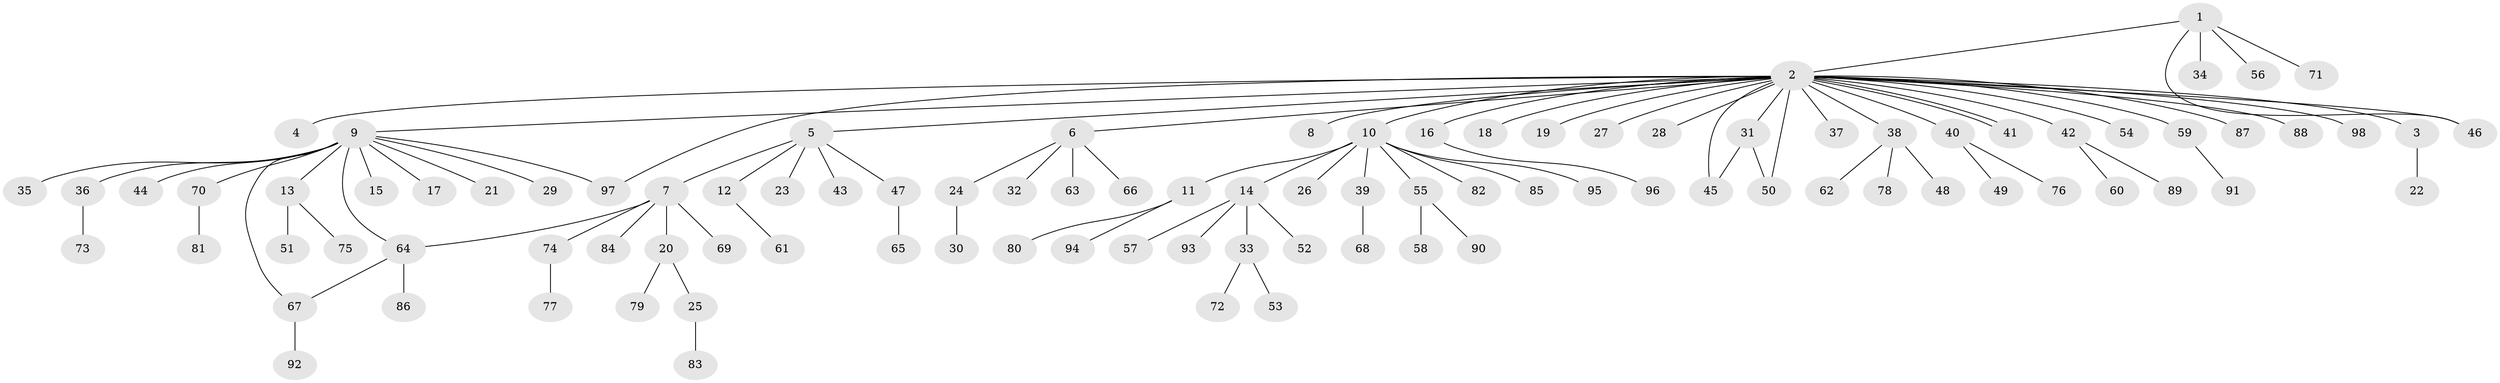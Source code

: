 // coarse degree distribution, {4: 0.057971014492753624, 27: 0.014492753623188406, 1: 0.6811594202898551, 5: 0.028985507246376812, 11: 0.014492753623188406, 8: 0.014492753623188406, 2: 0.17391304347826086, 3: 0.014492753623188406}
// Generated by graph-tools (version 1.1) at 2025/23/03/03/25 07:23:50]
// undirected, 98 vertices, 104 edges
graph export_dot {
graph [start="1"]
  node [color=gray90,style=filled];
  1;
  2;
  3;
  4;
  5;
  6;
  7;
  8;
  9;
  10;
  11;
  12;
  13;
  14;
  15;
  16;
  17;
  18;
  19;
  20;
  21;
  22;
  23;
  24;
  25;
  26;
  27;
  28;
  29;
  30;
  31;
  32;
  33;
  34;
  35;
  36;
  37;
  38;
  39;
  40;
  41;
  42;
  43;
  44;
  45;
  46;
  47;
  48;
  49;
  50;
  51;
  52;
  53;
  54;
  55;
  56;
  57;
  58;
  59;
  60;
  61;
  62;
  63;
  64;
  65;
  66;
  67;
  68;
  69;
  70;
  71;
  72;
  73;
  74;
  75;
  76;
  77;
  78;
  79;
  80;
  81;
  82;
  83;
  84;
  85;
  86;
  87;
  88;
  89;
  90;
  91;
  92;
  93;
  94;
  95;
  96;
  97;
  98;
  1 -- 2;
  1 -- 34;
  1 -- 46;
  1 -- 56;
  1 -- 71;
  2 -- 3;
  2 -- 4;
  2 -- 5;
  2 -- 6;
  2 -- 8;
  2 -- 9;
  2 -- 10;
  2 -- 16;
  2 -- 18;
  2 -- 19;
  2 -- 27;
  2 -- 28;
  2 -- 31;
  2 -- 37;
  2 -- 38;
  2 -- 40;
  2 -- 41;
  2 -- 41;
  2 -- 42;
  2 -- 45;
  2 -- 46;
  2 -- 50;
  2 -- 54;
  2 -- 59;
  2 -- 87;
  2 -- 88;
  2 -- 97;
  2 -- 98;
  3 -- 22;
  5 -- 7;
  5 -- 12;
  5 -- 23;
  5 -- 43;
  5 -- 47;
  6 -- 24;
  6 -- 32;
  6 -- 63;
  6 -- 66;
  7 -- 20;
  7 -- 64;
  7 -- 69;
  7 -- 74;
  7 -- 84;
  9 -- 13;
  9 -- 15;
  9 -- 17;
  9 -- 21;
  9 -- 29;
  9 -- 35;
  9 -- 36;
  9 -- 44;
  9 -- 64;
  9 -- 67;
  9 -- 70;
  9 -- 97;
  10 -- 11;
  10 -- 14;
  10 -- 26;
  10 -- 39;
  10 -- 55;
  10 -- 82;
  10 -- 85;
  10 -- 95;
  11 -- 80;
  11 -- 94;
  12 -- 61;
  13 -- 51;
  13 -- 75;
  14 -- 33;
  14 -- 52;
  14 -- 57;
  14 -- 93;
  16 -- 96;
  20 -- 25;
  20 -- 79;
  24 -- 30;
  25 -- 83;
  31 -- 45;
  31 -- 50;
  33 -- 53;
  33 -- 72;
  36 -- 73;
  38 -- 48;
  38 -- 62;
  38 -- 78;
  39 -- 68;
  40 -- 49;
  40 -- 76;
  42 -- 60;
  42 -- 89;
  47 -- 65;
  55 -- 58;
  55 -- 90;
  59 -- 91;
  64 -- 67;
  64 -- 86;
  67 -- 92;
  70 -- 81;
  74 -- 77;
}

